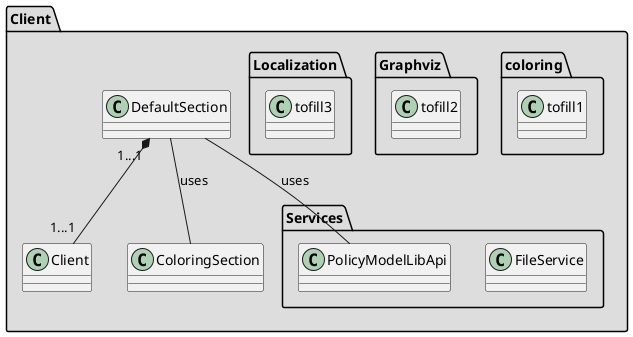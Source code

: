@startuml

package Client #DDDDDD {

    class DefaultSection
    class Client
    class ColoringSection

    package coloring {
        class tofill1
    }

    package Graphviz{
        class tofill2
    }

    package Services{
        class FileService
        class PolicyModelLibApi
    }

    package Localization {
        class tofill3
    }
   
    DefaultSection -- PolicyModelLibApi : uses
    DefaultSection -- ColoringSection : uses
    DefaultSection "1...1" *-- "1...1" Client
}



@enduml